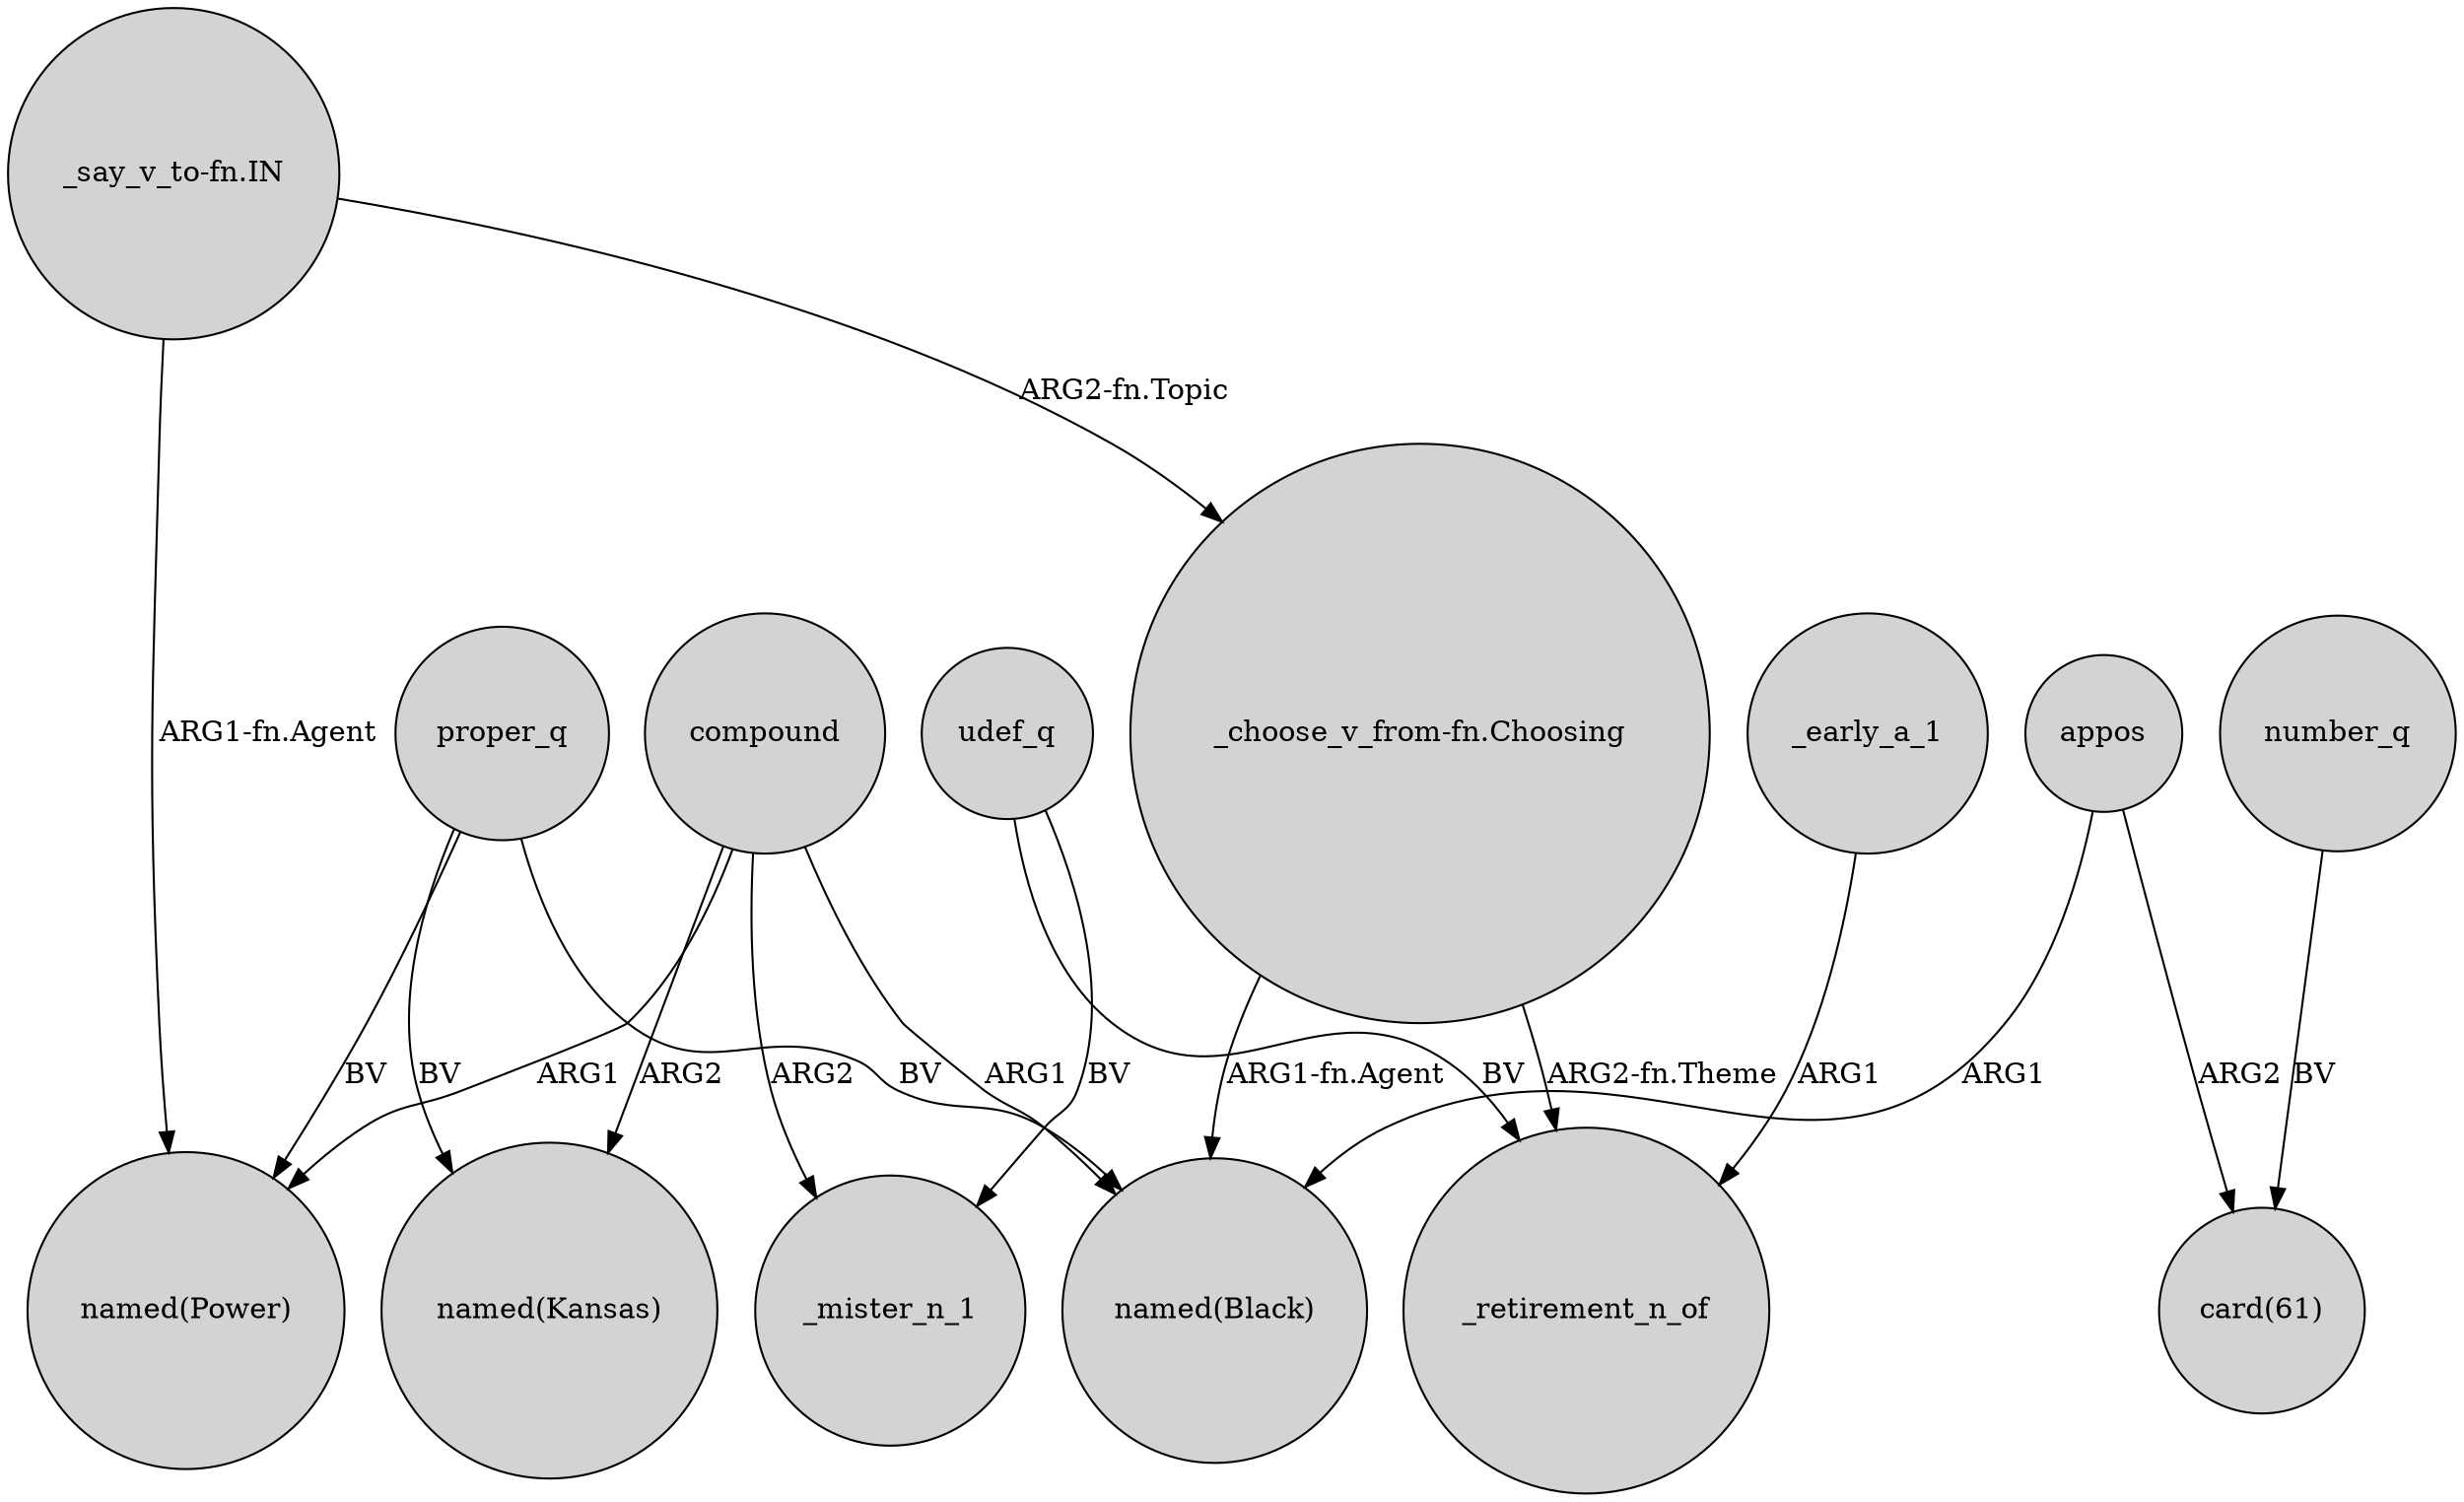 digraph {
	node [shape=circle style=filled]
	proper_q -> "named(Kansas)" [label=BV]
	udef_q -> _mister_n_1 [label=BV]
	compound -> "named(Power)" [label=ARG1]
	number_q -> "card(61)" [label=BV]
	compound -> "named(Black)" [label=ARG1]
	proper_q -> "named(Power)" [label=BV]
	"_say_v_to-fn.IN" -> "named(Power)" [label="ARG1-fn.Agent"]
	proper_q -> "named(Black)" [label=BV]
	compound -> _mister_n_1 [label=ARG2]
	compound -> "named(Kansas)" [label=ARG2]
	"_choose_v_from-fn.Choosing" -> _retirement_n_of [label="ARG2-fn.Theme"]
	_early_a_1 -> _retirement_n_of [label=ARG1]
	"_choose_v_from-fn.Choosing" -> "named(Black)" [label="ARG1-fn.Agent"]
	appos -> "card(61)" [label=ARG2]
	appos -> "named(Black)" [label=ARG1]
	udef_q -> _retirement_n_of [label=BV]
	"_say_v_to-fn.IN" -> "_choose_v_from-fn.Choosing" [label="ARG2-fn.Topic"]
}
